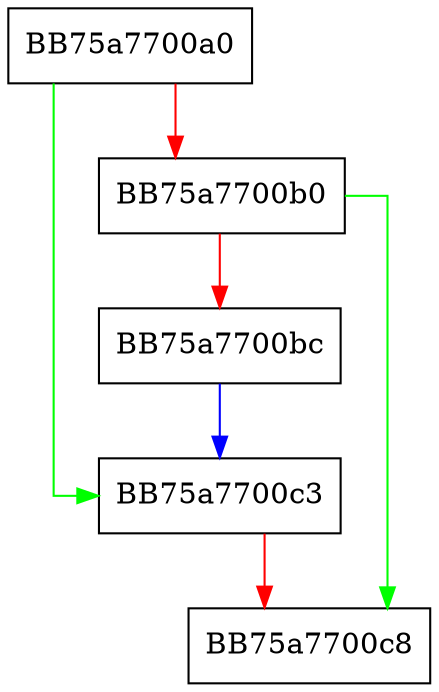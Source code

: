 digraph WrapperRoUninitialize {
  node [shape="box"];
  graph [splines=ortho];
  BB75a7700a0 -> BB75a7700c3 [color="green"];
  BB75a7700a0 -> BB75a7700b0 [color="red"];
  BB75a7700b0 -> BB75a7700c8 [color="green"];
  BB75a7700b0 -> BB75a7700bc [color="red"];
  BB75a7700bc -> BB75a7700c3 [color="blue"];
  BB75a7700c3 -> BB75a7700c8 [color="red"];
}